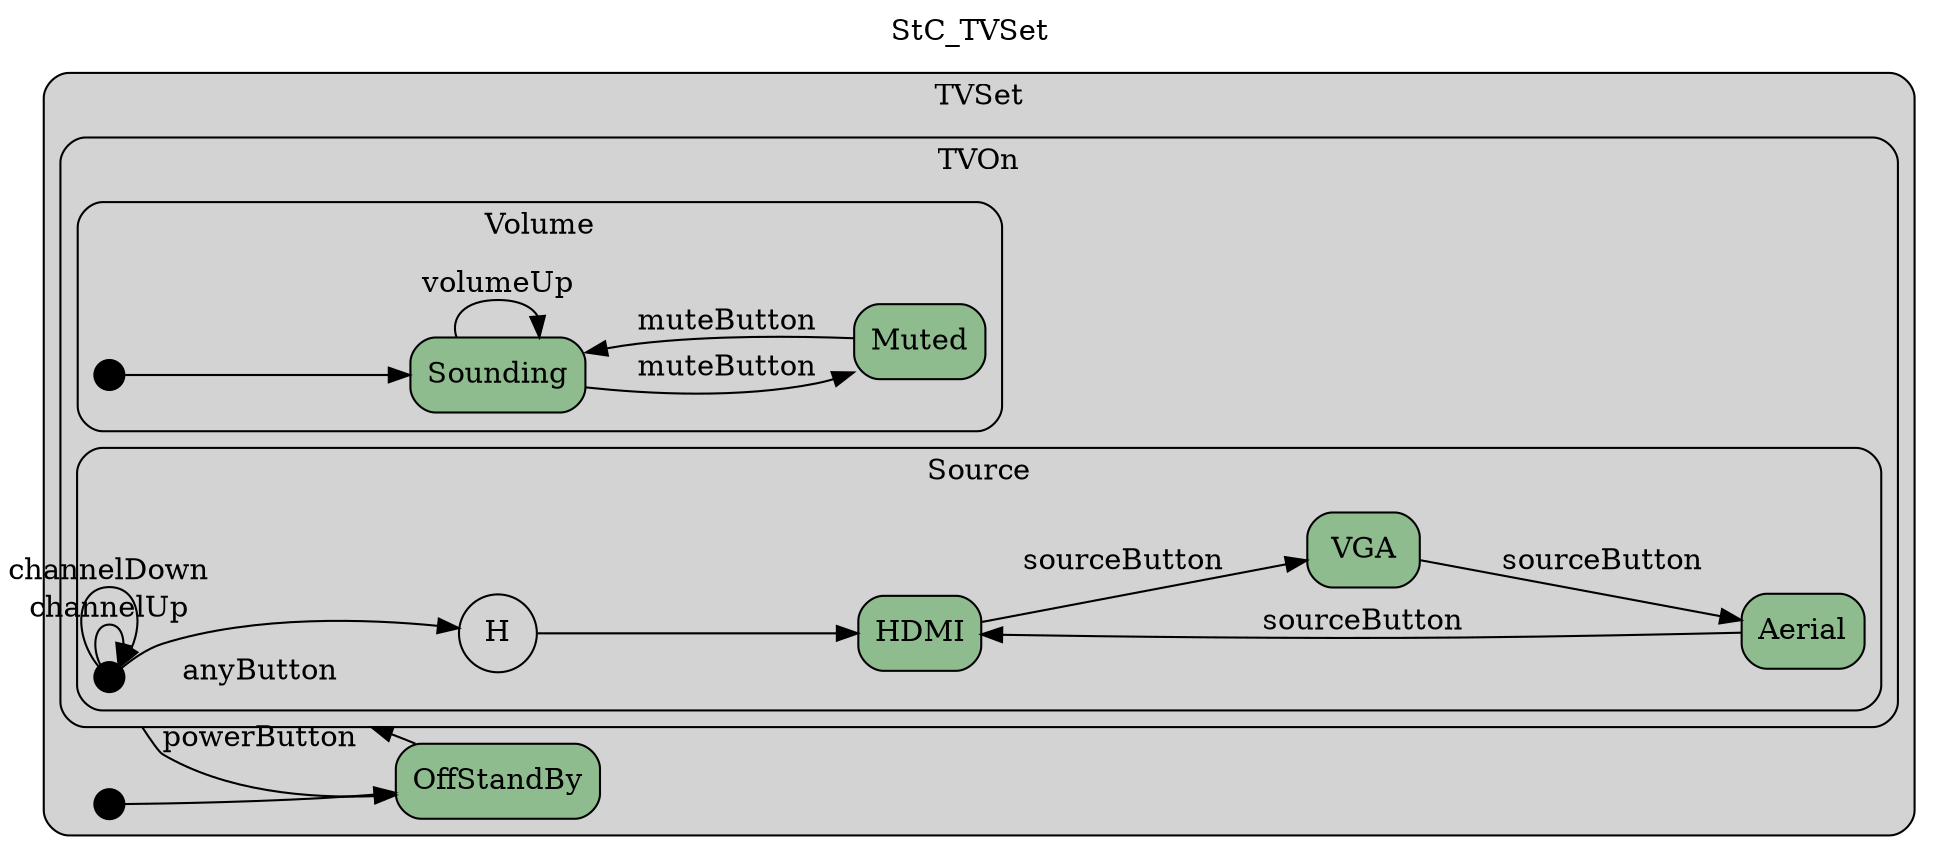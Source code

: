 digraph {
compound=true;
rankdir=LR;
label="StC_TVSet";
labelloc=t;
subgraph cluster_TVSet {
style="filled,rounded";
label ="TVSet";
fillcolor = lightgray;
init_St [shape = point,fillcolor=black,height=.2,width=.2,label=""];

subgraph cluster_TVOn {
style="filled,rounded";
label ="TVOn";
fillcolor = lightgray;
subgraph cluster_Volume {
style="filled,rounded";
label ="Volume";
fillcolor = lightgray;
initVolume_St [shape = point,fillcolor=black,height=.2,width=.2,label=""];

Muted [shape=box,fillcolor=darkseagreen,style="filled,rounded",label=Muted];
Sounding [shape=box,fillcolor=darkseagreen,style="filled,rounded",label=Sounding];

initVolume_St->Sounding[label="",  ];
Muted->Sounding[label="muteButton",  ];
Sounding->Sounding[label="volumeUp",  ];
Sounding->Muted[label="muteButton",  ];
}
subgraph cluster_Source {
style="filled,rounded";
label ="Source";
fillcolor = lightgray;
historySource_St [shape = circle,fillcolor=black,label="H"];

VGA [shape=box,fillcolor=darkseagreen,style="filled,rounded",label=VGA];
Aerial [shape=box,fillcolor=darkseagreen,style="filled,rounded",label=Aerial];
HDMI [shape=box,fillcolor=darkseagreen,style="filled,rounded",label=HDMI];
initSource_St [shape = point,fillcolor=black,height=.2,width=.2,label=""];


historySource_St->HDMI[label="",  ];
VGA->Aerial[label="sourceButton",  ];
Aerial->HDMI[label="sourceButton",  ];
HDMI->VGA[label="sourceButton",  ];
initSource_St->historySource_St[label="",  ];
}
}

OffStandBy [shape=box,fillcolor=darkseagreen,style="filled,rounded",label=OffStandBy];

init_St->OffStandBy[label="",  ];
initSource_St->initSource_St[label="channelUp", ltail=cluster_TVOn lhead=cluster_TVOn];
initSource_St->OffStandBy[label="powerButton", ltail=cluster_TVOn ];
initSource_St->initSource_St[label="channelDown", ltail=cluster_TVOn lhead=cluster_TVOn];
OffStandBy->initSource_St[label="anyButton",  lhead=cluster_TVOn];
}
}